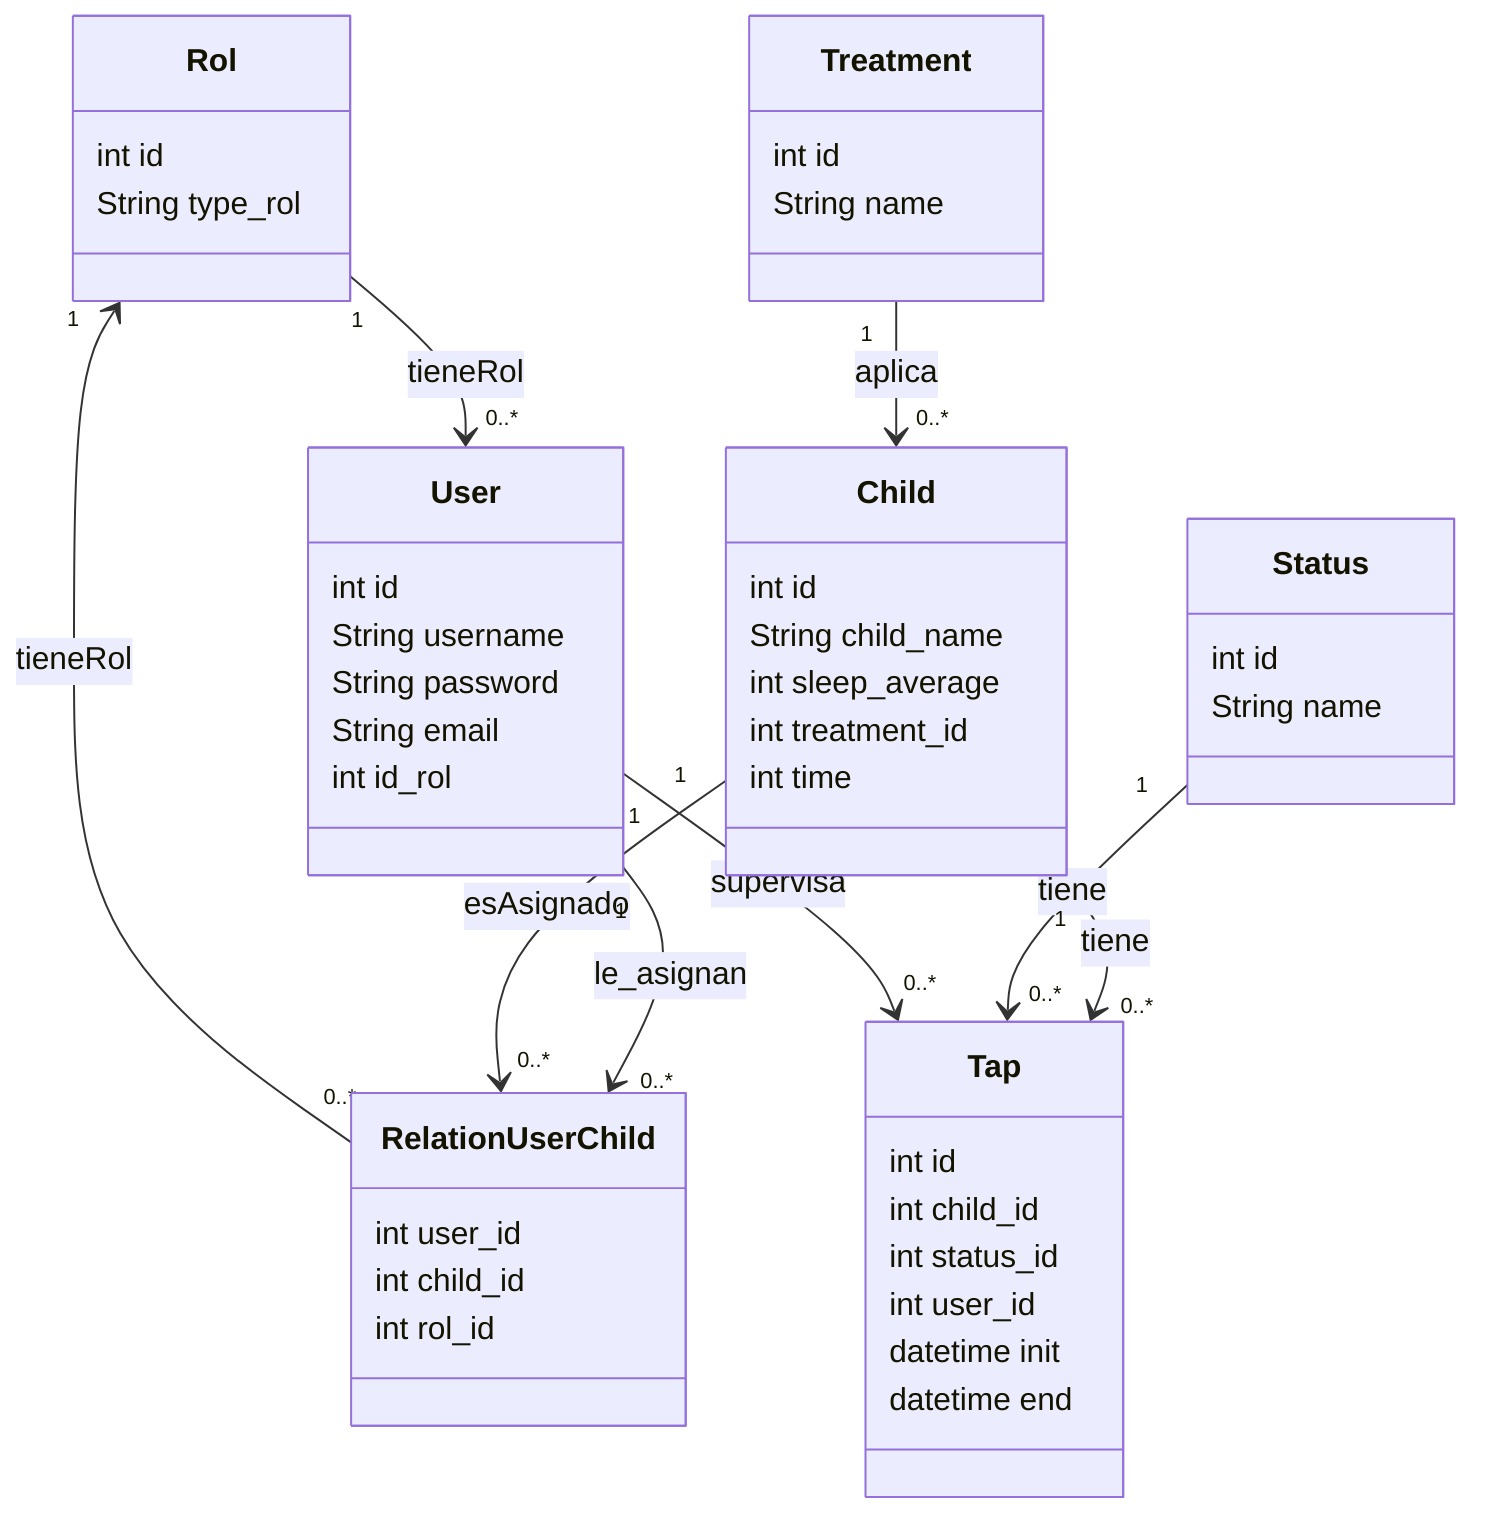 classDiagram
    class Rol {
        int id
        String type_rol
    }

    class User {
        int id
        String username
        String password
        String email
        int id_rol
    }

    class RelationUserChild {
        int user_id
        int child_id
        int rol_id
    }

    class Child {
        int id
        String child_name
        int sleep_average
        int treatment_id
        int time
    }

    class Treatment {
        int id
        String name
    }

    class Status {
        int id
        String name
    }

    class Tap {
        int id
        int child_id
        int status_id
        int user_id
        datetime init
        datetime end
    }

    Rol "1" --> "0..*" User : tieneRol
    User "1" --> "0..*" RelationUserChild : le_asignan
    Child "1" --> "0..*" RelationUserChild : esAsignado
    RelationUserChild "0..*" --> "1" Rol : tieneRol
    Child "1" --> "0..*" Tap : tiene
    Treatment "1" --> "0..*" Child : aplica
    Status "1" --> "0..*" Tap : tiene
    User "1" --> "0..*" Tap : supervisa